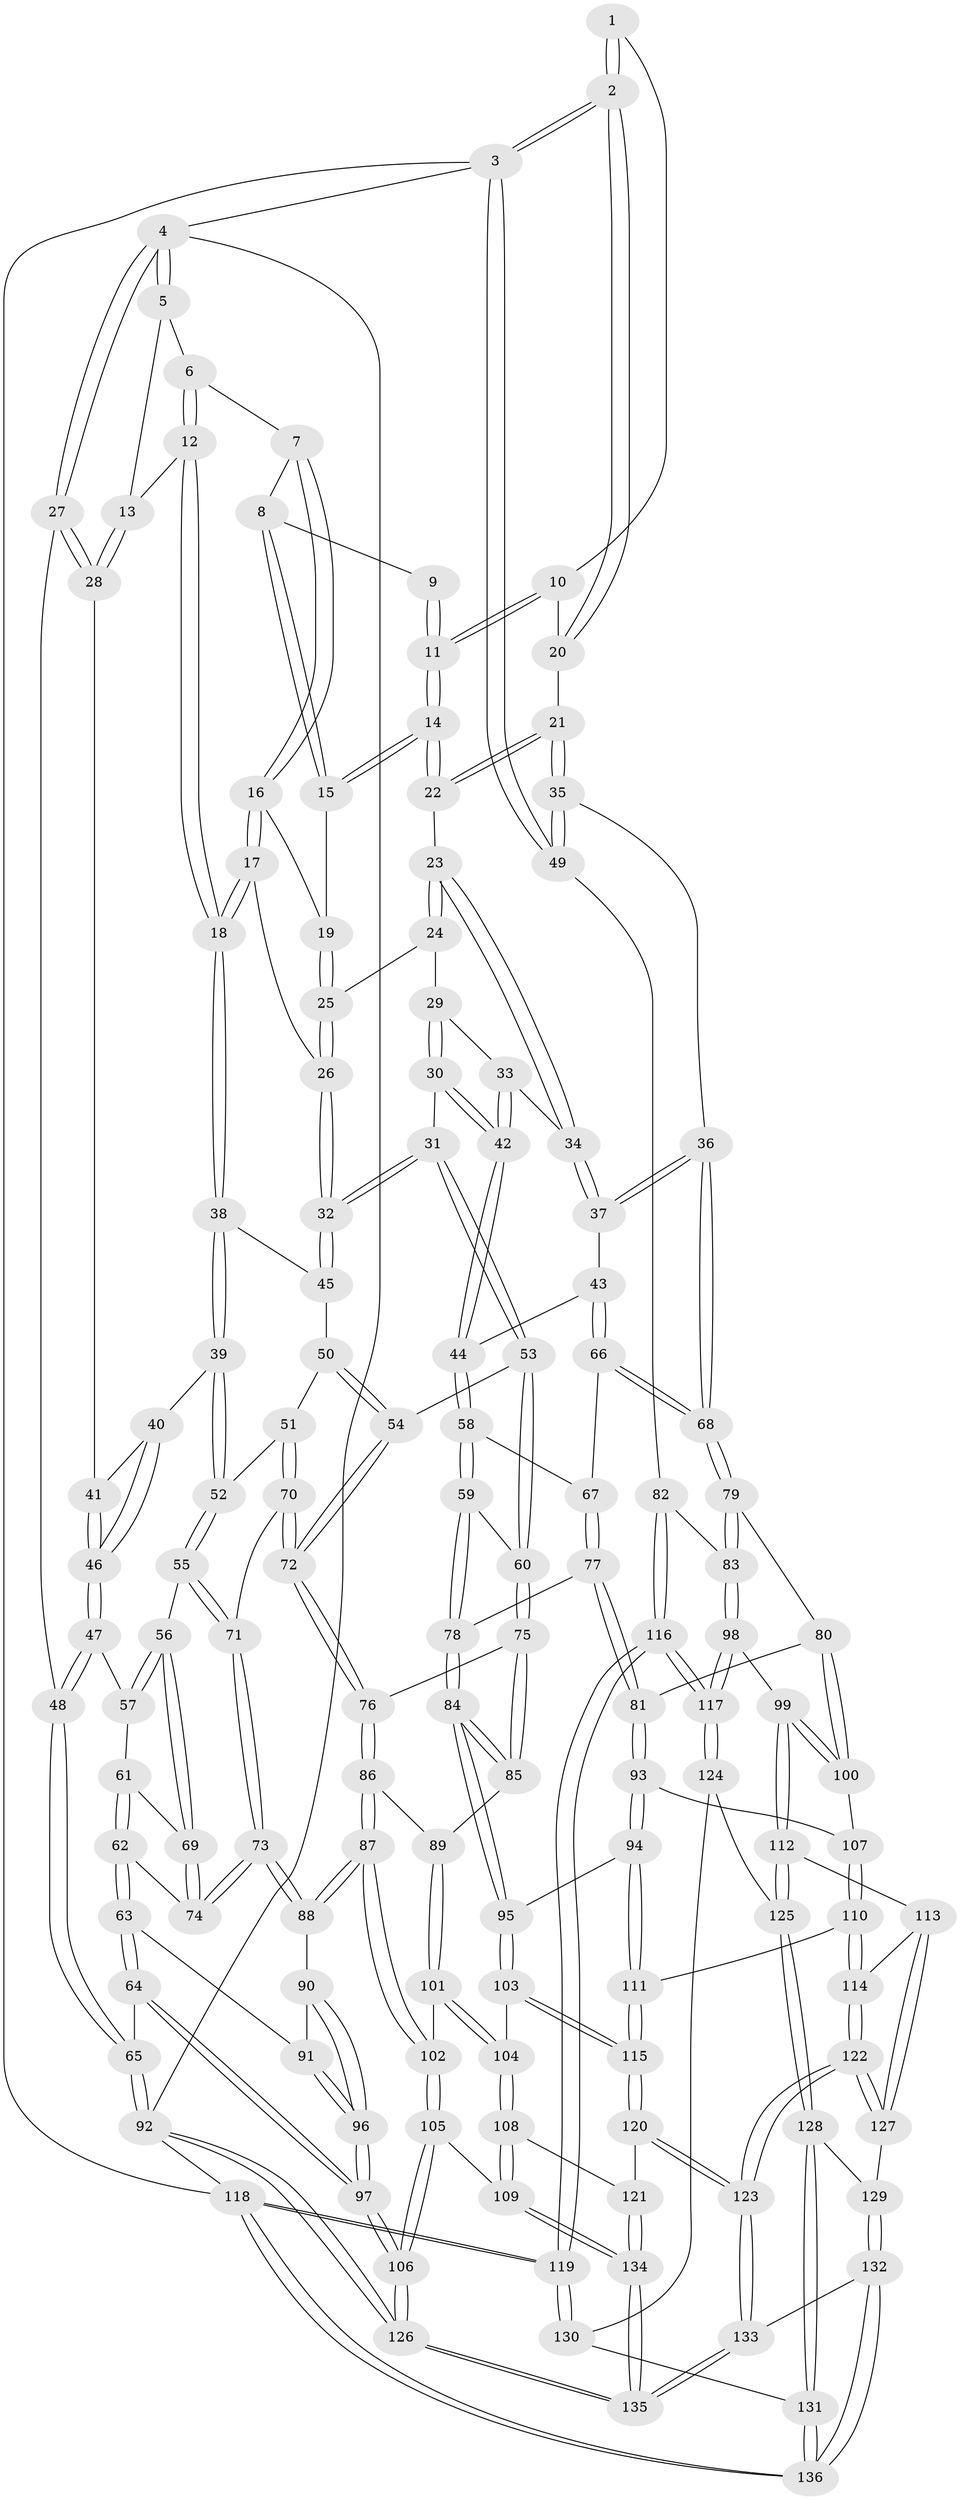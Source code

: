 // coarse degree distribution, {3: 0.1111111111111111, 8: 0.012345679012345678, 4: 0.35802469135802467, 2: 0.012345679012345678, 6: 0.12345679012345678, 5: 0.35802469135802467, 7: 0.024691358024691357}
// Generated by graph-tools (version 1.1) at 2025/21/03/04/25 18:21:16]
// undirected, 136 vertices, 337 edges
graph export_dot {
graph [start="1"]
  node [color=gray90,style=filled];
  1 [pos="+0.9026392810730292+0"];
  2 [pos="+1+0"];
  3 [pos="+1+0"];
  4 [pos="+0+0"];
  5 [pos="+0.2704142985113681+0"];
  6 [pos="+0.35483544490600666+0"];
  7 [pos="+0.5000631785004204+0"];
  8 [pos="+0.5823886124110736+0"];
  9 [pos="+0.8029652822073288+0"];
  10 [pos="+0.8870007074317343+0.038167672318709524"];
  11 [pos="+0.7995833232276389+0.08295489411737182"];
  12 [pos="+0.35173919635869666+0.15148012578522324"];
  13 [pos="+0.21013594127650492+0.0970727929844877"];
  14 [pos="+0.7884137095661332+0.10718422604510187"];
  15 [pos="+0.6597909018862484+0.04684541640112757"];
  16 [pos="+0.48314327650594335+0.09097926696945219"];
  17 [pos="+0.45550321528149096+0.15170522900404268"];
  18 [pos="+0.36620040252275043+0.16614269708249207"];
  19 [pos="+0.6286738720527448+0.0889469816503315"];
  20 [pos="+0.9434764243369418+0.05080593959155388"];
  21 [pos="+0.9553760531076098+0.2181417022684222"];
  22 [pos="+0.7934821879634832+0.1268741433603912"];
  23 [pos="+0.7787568216605877+0.1445081655319648"];
  24 [pos="+0.6414251229898383+0.17974223620393034"];
  25 [pos="+0.621410994784713+0.15755199035657377"];
  26 [pos="+0.4958221519846362+0.1889847884541121"];
  27 [pos="+0+0.16221322131121263"];
  28 [pos="+0.09815073853044187+0.16498903099164275"];
  29 [pos="+0.6415052899680795+0.18061165785948904"];
  30 [pos="+0.5951258790474403+0.32914428984674354"];
  31 [pos="+0.5943907833456286+0.32911839828314915"];
  32 [pos="+0.5363359129267911+0.29762846050785663"];
  33 [pos="+0.7048033748241556+0.2422174229479496"];
  34 [pos="+0.7514813091227444+0.2191035350558746"];
  35 [pos="+1+0.31131102258108917"];
  36 [pos="+0.8318750767033042+0.36338644336707127"];
  37 [pos="+0.8127099231788975+0.36114381292393305"];
  38 [pos="+0.33438170692388053+0.25233947211939467"];
  39 [pos="+0.2978159730326375+0.2966351048033719"];
  40 [pos="+0.2605301707504554+0.29343556549418204"];
  41 [pos="+0.12870679415095934+0.19517983777368347"];
  42 [pos="+0.6400572691469465+0.3457726762311988"];
  43 [pos="+0.7984617734599062+0.36456847888451344"];
  44 [pos="+0.6560429569142517+0.3593499323400042"];
  45 [pos="+0.4721893266597111+0.32786641299721947"];
  46 [pos="+0.16174055544509403+0.374628835738822"];
  47 [pos="+0.1501716982507984+0.39001644215614795"];
  48 [pos="+0+0.34608976814150255"];
  49 [pos="+1+0.3556343242201365"];
  50 [pos="+0.46555931299858094+0.3374211988789986"];
  51 [pos="+0.3674317950183043+0.40890237907719196"];
  52 [pos="+0.323738098655719+0.3790936252012321"];
  53 [pos="+0.5133131250008414+0.46358836478800186"];
  54 [pos="+0.4848443952623941+0.463239983721239"];
  55 [pos="+0.2461697717495728+0.44724788783424574"];
  56 [pos="+0.24088546480742476+0.44745292665424813"];
  57 [pos="+0.1510766948926696+0.39140839338449196"];
  58 [pos="+0.6546386875061498+0.4506056977243821"];
  59 [pos="+0.564199685587859+0.5027058922664955"];
  60 [pos="+0.5468012609980782+0.4988227207347056"];
  61 [pos="+0.14725753079528592+0.4429898111474986"];
  62 [pos="+0.129181610880753+0.5384127448814775"];
  63 [pos="+0.08054034523967203+0.5739300971557149"];
  64 [pos="+0+0.5984128477140305"];
  65 [pos="+0+0.5830426990838743"];
  66 [pos="+0.7343639658673877+0.4983506867553524"];
  67 [pos="+0.6780165844184479+0.4878242522737816"];
  68 [pos="+0.8136698795971419+0.5848545853898409"];
  69 [pos="+0.20336659990218992+0.4925190605814113"];
  70 [pos="+0.40245331107787985+0.4796963097600321"];
  71 [pos="+0.27420592295949675+0.4980653606630812"];
  72 [pos="+0.4071505822318647+0.4854497612735949"];
  73 [pos="+0.271491646869975+0.5745344464605586"];
  74 [pos="+0.1817781713839733+0.5259111896729134"];
  75 [pos="+0.5229836879812787+0.5554350131360857"];
  76 [pos="+0.40333747729337+0.5198936450892329"];
  77 [pos="+0.6492948838796075+0.5746312526689855"];
  78 [pos="+0.6155293036836059+0.5692025410265377"];
  79 [pos="+0.8139694251192209+0.5856652693113878"];
  80 [pos="+0.7758891983122769+0.6045448822589582"];
  81 [pos="+0.69907187247576+0.6352249708504502"];
  82 [pos="+1+0.4926798641960775"];
  83 [pos="+0.9060532027620752+0.6201450225620562"];
  84 [pos="+0.5275779004332177+0.6329950238846813"];
  85 [pos="+0.5178982998340695+0.6269830415674448"];
  86 [pos="+0.38925888116932106+0.5772167193667226"];
  87 [pos="+0.3396027046246366+0.6233504495673413"];
  88 [pos="+0.292976698819621+0.6129801087860831"];
  89 [pos="+0.5155730485658255+0.6268413506954812"];
  90 [pos="+0.2693866639630813+0.6255118311645239"];
  91 [pos="+0.15545630106882852+0.6144178085678894"];
  92 [pos="+0+1"];
  93 [pos="+0.6944833886649433+0.6456219152915316"];
  94 [pos="+0.636896435417147+0.7111543984350265"];
  95 [pos="+0.5530697493035528+0.6807435442167397"];
  96 [pos="+0.19167109360374815+0.74167900152163"];
  97 [pos="+0.17266088347993006+0.7982789334276557"];
  98 [pos="+0.886379569090846+0.7130956782469131"];
  99 [pos="+0.8666105367316236+0.7516247807007167"];
  100 [pos="+0.7784986136139411+0.7444796270110595"];
  101 [pos="+0.4145244319707858+0.7188831802793418"];
  102 [pos="+0.3530790310270439+0.6687730423013132"];
  103 [pos="+0.4955212336672891+0.7519313630492392"];
  104 [pos="+0.42756758160796465+0.7407118147889175"];
  105 [pos="+0.2559899880210899+0.8427587744852981"];
  106 [pos="+0.1882635714537674+0.8403262811932959"];
  107 [pos="+0.7716477648881535+0.7450191250966881"];
  108 [pos="+0.38248125976129377+0.8517641737677282"];
  109 [pos="+0.2711942155853943+0.850036313982764"];
  110 [pos="+0.7293712132585183+0.7810884121355602"];
  111 [pos="+0.6422556942767766+0.7477230089500145"];
  112 [pos="+0.8673724459038084+0.7771734091688597"];
  113 [pos="+0.7904847378362486+0.8296441338010402"];
  114 [pos="+0.7363126654655142+0.8051321569802558"];
  115 [pos="+0.5711396045471147+0.9130128131753487"];
  116 [pos="+1+0.868507173207334"];
  117 [pos="+1+0.8228400634908145"];
  118 [pos="+1+1"];
  119 [pos="+1+1"];
  120 [pos="+0.5707231035133926+0.9202859503185341"];
  121 [pos="+0.4289694017368742+0.8858152376308507"];
  122 [pos="+0.6895937333885602+0.8998266840974747"];
  123 [pos="+0.5806523205609916+0.9375989763893777"];
  124 [pos="+0.9399118194957714+0.8312089714950529"];
  125 [pos="+0.8772292207027351+0.796672886323886"];
  126 [pos="+0+1"];
  127 [pos="+0.7784964548325352+0.9059238925853781"];
  128 [pos="+0.8565952146623482+0.9223500566026462"];
  129 [pos="+0.781015090159829+0.9076995793356876"];
  130 [pos="+0.9375585787882788+0.8713637385238332"];
  131 [pos="+0.8978094311569637+0.96861891658191"];
  132 [pos="+0.7287405263364644+1"];
  133 [pos="+0.5896079154524576+1"];
  134 [pos="+0.3393048678959188+1"];
  135 [pos="+0.3408898695127414+1"];
  136 [pos="+1+1"];
  1 -- 2;
  1 -- 2;
  1 -- 10;
  2 -- 3;
  2 -- 3;
  2 -- 20;
  2 -- 20;
  3 -- 4;
  3 -- 49;
  3 -- 49;
  3 -- 118;
  4 -- 5;
  4 -- 5;
  4 -- 27;
  4 -- 27;
  4 -- 92;
  5 -- 6;
  5 -- 13;
  6 -- 7;
  6 -- 12;
  6 -- 12;
  7 -- 8;
  7 -- 16;
  7 -- 16;
  8 -- 9;
  8 -- 15;
  8 -- 15;
  9 -- 11;
  9 -- 11;
  10 -- 11;
  10 -- 11;
  10 -- 20;
  11 -- 14;
  11 -- 14;
  12 -- 13;
  12 -- 18;
  12 -- 18;
  13 -- 28;
  13 -- 28;
  14 -- 15;
  14 -- 15;
  14 -- 22;
  14 -- 22;
  15 -- 19;
  16 -- 17;
  16 -- 17;
  16 -- 19;
  17 -- 18;
  17 -- 18;
  17 -- 26;
  18 -- 38;
  18 -- 38;
  19 -- 25;
  19 -- 25;
  20 -- 21;
  21 -- 22;
  21 -- 22;
  21 -- 35;
  21 -- 35;
  22 -- 23;
  23 -- 24;
  23 -- 24;
  23 -- 34;
  23 -- 34;
  24 -- 25;
  24 -- 29;
  25 -- 26;
  25 -- 26;
  26 -- 32;
  26 -- 32;
  27 -- 28;
  27 -- 28;
  27 -- 48;
  28 -- 41;
  29 -- 30;
  29 -- 30;
  29 -- 33;
  30 -- 31;
  30 -- 42;
  30 -- 42;
  31 -- 32;
  31 -- 32;
  31 -- 53;
  31 -- 53;
  32 -- 45;
  32 -- 45;
  33 -- 34;
  33 -- 42;
  33 -- 42;
  34 -- 37;
  34 -- 37;
  35 -- 36;
  35 -- 49;
  35 -- 49;
  36 -- 37;
  36 -- 37;
  36 -- 68;
  36 -- 68;
  37 -- 43;
  38 -- 39;
  38 -- 39;
  38 -- 45;
  39 -- 40;
  39 -- 52;
  39 -- 52;
  40 -- 41;
  40 -- 46;
  40 -- 46;
  41 -- 46;
  41 -- 46;
  42 -- 44;
  42 -- 44;
  43 -- 44;
  43 -- 66;
  43 -- 66;
  44 -- 58;
  44 -- 58;
  45 -- 50;
  46 -- 47;
  46 -- 47;
  47 -- 48;
  47 -- 48;
  47 -- 57;
  48 -- 65;
  48 -- 65;
  49 -- 82;
  50 -- 51;
  50 -- 54;
  50 -- 54;
  51 -- 52;
  51 -- 70;
  51 -- 70;
  52 -- 55;
  52 -- 55;
  53 -- 54;
  53 -- 60;
  53 -- 60;
  54 -- 72;
  54 -- 72;
  55 -- 56;
  55 -- 71;
  55 -- 71;
  56 -- 57;
  56 -- 57;
  56 -- 69;
  56 -- 69;
  57 -- 61;
  58 -- 59;
  58 -- 59;
  58 -- 67;
  59 -- 60;
  59 -- 78;
  59 -- 78;
  60 -- 75;
  60 -- 75;
  61 -- 62;
  61 -- 62;
  61 -- 69;
  62 -- 63;
  62 -- 63;
  62 -- 74;
  63 -- 64;
  63 -- 64;
  63 -- 91;
  64 -- 65;
  64 -- 97;
  64 -- 97;
  65 -- 92;
  65 -- 92;
  66 -- 67;
  66 -- 68;
  66 -- 68;
  67 -- 77;
  67 -- 77;
  68 -- 79;
  68 -- 79;
  69 -- 74;
  69 -- 74;
  70 -- 71;
  70 -- 72;
  70 -- 72;
  71 -- 73;
  71 -- 73;
  72 -- 76;
  72 -- 76;
  73 -- 74;
  73 -- 74;
  73 -- 88;
  73 -- 88;
  75 -- 76;
  75 -- 85;
  75 -- 85;
  76 -- 86;
  76 -- 86;
  77 -- 78;
  77 -- 81;
  77 -- 81;
  78 -- 84;
  78 -- 84;
  79 -- 80;
  79 -- 83;
  79 -- 83;
  80 -- 81;
  80 -- 100;
  80 -- 100;
  81 -- 93;
  81 -- 93;
  82 -- 83;
  82 -- 116;
  82 -- 116;
  83 -- 98;
  83 -- 98;
  84 -- 85;
  84 -- 85;
  84 -- 95;
  84 -- 95;
  85 -- 89;
  86 -- 87;
  86 -- 87;
  86 -- 89;
  87 -- 88;
  87 -- 88;
  87 -- 102;
  87 -- 102;
  88 -- 90;
  89 -- 101;
  89 -- 101;
  90 -- 91;
  90 -- 96;
  90 -- 96;
  91 -- 96;
  91 -- 96;
  92 -- 126;
  92 -- 126;
  92 -- 118;
  93 -- 94;
  93 -- 94;
  93 -- 107;
  94 -- 95;
  94 -- 111;
  94 -- 111;
  95 -- 103;
  95 -- 103;
  96 -- 97;
  96 -- 97;
  97 -- 106;
  97 -- 106;
  98 -- 99;
  98 -- 117;
  98 -- 117;
  99 -- 100;
  99 -- 100;
  99 -- 112;
  99 -- 112;
  100 -- 107;
  101 -- 102;
  101 -- 104;
  101 -- 104;
  102 -- 105;
  102 -- 105;
  103 -- 104;
  103 -- 115;
  103 -- 115;
  104 -- 108;
  104 -- 108;
  105 -- 106;
  105 -- 106;
  105 -- 109;
  106 -- 126;
  106 -- 126;
  107 -- 110;
  107 -- 110;
  108 -- 109;
  108 -- 109;
  108 -- 121;
  109 -- 134;
  109 -- 134;
  110 -- 111;
  110 -- 114;
  110 -- 114;
  111 -- 115;
  111 -- 115;
  112 -- 113;
  112 -- 125;
  112 -- 125;
  113 -- 114;
  113 -- 127;
  113 -- 127;
  114 -- 122;
  114 -- 122;
  115 -- 120;
  115 -- 120;
  116 -- 117;
  116 -- 117;
  116 -- 119;
  116 -- 119;
  117 -- 124;
  117 -- 124;
  118 -- 119;
  118 -- 119;
  118 -- 136;
  118 -- 136;
  119 -- 130;
  119 -- 130;
  120 -- 121;
  120 -- 123;
  120 -- 123;
  121 -- 134;
  121 -- 134;
  122 -- 123;
  122 -- 123;
  122 -- 127;
  122 -- 127;
  123 -- 133;
  123 -- 133;
  124 -- 125;
  124 -- 130;
  125 -- 128;
  125 -- 128;
  126 -- 135;
  126 -- 135;
  127 -- 129;
  128 -- 129;
  128 -- 131;
  128 -- 131;
  129 -- 132;
  129 -- 132;
  130 -- 131;
  131 -- 136;
  131 -- 136;
  132 -- 133;
  132 -- 136;
  132 -- 136;
  133 -- 135;
  133 -- 135;
  134 -- 135;
  134 -- 135;
}
